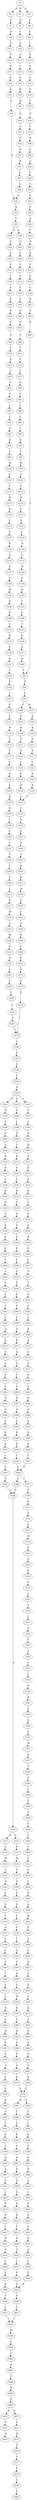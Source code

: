 strict digraph  {
	S0 -> S1 [ label = N ];
	S0 -> S2 [ label = N ];
	S0 -> S3 [ label = V ];
	S1 -> S4 [ label = Q ];
	S2 -> S5 [ label = S ];
	S3 -> S6 [ label = F ];
	S4 -> S7 [ label = L ];
	S5 -> S8 [ label = A ];
	S6 -> S9 [ label = F ];
	S7 -> S10 [ label = A ];
	S8 -> S11 [ label = A ];
	S9 -> S12 [ label = I ];
	S10 -> S13 [ label = Q ];
	S11 -> S14 [ label = N ];
	S12 -> S15 [ label = K ];
	S13 -> S16 [ label = L ];
	S14 -> S17 [ label = H ];
	S15 -> S18 [ label = P ];
	S16 -> S19 [ label = A ];
	S17 -> S20 [ label = R ];
	S18 -> S21 [ label = V ];
	S19 -> S22 [ label = K ];
	S20 -> S23 [ label = A ];
	S21 -> S24 [ label = P ];
	S22 -> S25 [ label = M ];
	S23 -> S26 [ label = A ];
	S24 -> S27 [ label = Y ];
	S25 -> S28 [ label = A ];
	S26 -> S29 [ label = Q ];
	S27 -> S30 [ label = H ];
	S28 -> S31 [ label = A ];
	S29 -> S32 [ label = R ];
	S30 -> S33 [ label = Y ];
	S31 -> S34 [ label = N ];
	S32 -> S35 [ label = T ];
	S33 -> S36 [ label = R ];
	S34 -> S37 [ label = H ];
	S35 -> S38 [ label = K ];
	S35 -> S39 [ label = R ];
	S36 -> S40 [ label = F ];
	S37 -> S41 [ label = R ];
	S38 -> S42 [ label = G ];
	S39 -> S43 [ label = G ];
	S40 -> S44 [ label = L ];
	S41 -> S45 [ label = A ];
	S42 -> S46 [ label = E ];
	S43 -> S47 [ label = E ];
	S44 -> S48 [ label = F ];
	S45 -> S49 [ label = A ];
	S46 -> S50 [ label = G ];
	S47 -> S51 [ label = G ];
	S48 -> S52 [ label = P ];
	S49 -> S29 [ label = Q ];
	S50 -> S53 [ label = F ];
	S51 -> S54 [ label = T ];
	S52 -> S55 [ label = S ];
	S53 -> S56 [ label = F ];
	S54 -> S57 [ label = F ];
	S55 -> S58 [ label = Y ];
	S56 -> S59 [ label = E ];
	S57 -> S60 [ label = K ];
	S58 -> S61 [ label = A ];
	S59 -> S62 [ label = N ];
	S60 -> S63 [ label = R ];
	S61 -> S64 [ label = I ];
	S62 -> S65 [ label = N ];
	S63 -> S66 [ label = E ];
	S64 -> S67 [ label = D ];
	S65 -> S68 [ label = G ];
	S66 -> S69 [ label = G ];
	S67 -> S70 [ label = R ];
	S68 -> S71 [ label = V ];
	S69 -> S72 [ label = V ];
	S70 -> S73 [ label = F ];
	S71 -> S74 [ label = T ];
	S72 -> S75 [ label = Q ];
	S73 -> S76 [ label = N ];
	S74 -> S77 [ label = L ];
	S75 -> S78 [ label = L ];
	S76 -> S79 [ label = Y ];
	S77 -> S80 [ label = Q ];
	S78 -> S81 [ label = E ];
	S79 -> S82 [ label = N ];
	S80 -> S83 [ label = V ];
	S81 -> S84 [ label = V ];
	S82 -> S85 [ label = A ];
	S83 -> S86 [ label = Y ];
	S84 -> S87 [ label = L ];
	S85 -> S88 [ label = R ];
	S86 -> S89 [ label = F ];
	S87 -> S90 [ label = F ];
	S88 -> S91 [ label = Y ];
	S89 -> S92 [ label = I ];
	S90 -> S93 [ label = A ];
	S91 -> S94 [ label = N ];
	S92 -> S95 [ label = K ];
	S93 -> S96 [ label = R ];
	S94 -> S97 [ label = P ];
	S95 -> S98 [ label = P ];
	S96 -> S99 [ label = P ];
	S97 -> S100 [ label = F ];
	S97 -> S101 [ label = M ];
	S98 -> S102 [ label = M ];
	S99 -> S103 [ label = M ];
	S100 -> S104 [ label = P ];
	S101 -> S105 [ label = P ];
	S102 -> S106 [ label = P ];
	S103 -> S107 [ label = P ];
	S104 -> S108 [ label = K ];
	S105 -> S109 [ label = K ];
	S106 -> S110 [ label = C ];
	S107 -> S111 [ label = P ];
	S108 -> S112 [ label = P ];
	S109 -> S113 [ label = P ];
	S110 -> S114 [ label = H ];
	S111 -> S115 [ label = H ];
	S112 -> S116 [ label = D ];
	S113 -> S117 [ label = D ];
	S114 -> S118 [ label = Y ];
	S115 -> S119 [ label = H ];
	S116 -> S120 [ label = L ];
	S117 -> S121 [ label = L ];
	S118 -> S122 [ label = R ];
	S119 -> S123 [ label = Y ];
	S120 -> S124 [ label = P ];
	S121 -> S125 [ label = P ];
	S122 -> S126 [ label = Q ];
	S123 -> S127 [ label = S ];
	S124 -> S128 [ label = R ];
	S125 -> S129 [ label = R ];
	S126 -> S130 [ label = N ];
	S127 -> S131 [ label = R ];
	S128 -> S132 [ label = Y ];
	S129 -> S132 [ label = Y ];
	S130 -> S133 [ label = Y ];
	S131 -> S134 [ label = Q ];
	S132 -> S135 [ label = I ];
	S133 -> S136 [ label = M ];
	S134 -> S137 [ label = H ];
	S135 -> S138 [ label = A ];
	S136 -> S139 [ label = G ];
	S137 -> S140 [ label = P ];
	S138 -> S141 [ label = P ];
	S139 -> S142 [ label = R ];
	S140 -> S143 [ label = M ];
	S141 -> S144 [ label = E ];
	S142 -> S145 [ label = F ];
	S143 -> S146 [ label = G ];
	S144 -> S147 [ label = G ];
	S145 -> S148 [ label = N ];
	S146 -> S149 [ label = R ];
	S147 -> S150 [ label = R ];
	S148 -> S151 [ label = Y ];
	S149 -> S152 [ label = Y ];
	S150 -> S153 [ label = K ];
	S151 -> S154 [ label = N ];
	S152 -> S155 [ label = N ];
	S153 -> S156 [ label = M ];
	S154 -> S157 [ label = A ];
	S155 -> S158 [ label = Y ];
	S156 -> S159 [ label = A ];
	S157 -> S160 [ label = R ];
	S158 -> S161 [ label = N ];
	S159 -> S162 [ label = L ];
	S160 -> S91 [ label = Y ];
	S161 -> S163 [ label = P ];
	S162 -> S164 [ label = G ];
	S163 -> S165 [ label = R ];
	S164 -> S166 [ label = N ];
	S165 -> S167 [ label = Y ];
	S166 -> S168 [ label = L ];
	S167 -> S169 [ label = G ];
	S168 -> S170 [ label = E ];
	S169 -> S171 [ label = P ];
	S170 -> S172 [ label = V ];
	S171 -> S173 [ label = M ];
	S172 -> S174 [ label = T ];
	S173 -> S175 [ label = P ];
	S174 -> S176 [ label = P ];
	S175 -> S177 [ label = P ];
	S176 -> S178 [ label = T ];
	S177 -> S179 [ label = P ];
	S178 -> S180 [ label = I ];
	S179 -> S181 [ label = D ];
	S180 -> S182 [ label = S ];
	S181 -> S183 [ label = F ];
	S182 -> S184 [ label = G ];
	S183 -> S185 [ label = H ];
	S184 -> S186 [ label = P ];
	S185 -> S187 [ label = R ];
	S186 -> S188 [ label = N ];
	S187 -> S189 [ label = Y ];
	S188 -> S190 [ label = N ];
	S188 -> S191 [ label = T ];
	S188 -> S192 [ label = S ];
	S189 -> S193 [ label = F ];
	S190 -> S194 [ label = N ];
	S191 -> S195 [ label = G ];
	S192 -> S196 [ label = N ];
	S193 -> S197 [ label = V ];
	S194 -> S198 [ label = V ];
	S195 -> S199 [ label = L ];
	S196 -> S200 [ label = I ];
	S197 -> S201 [ label = P ];
	S198 -> S202 [ label = N ];
	S199 -> S203 [ label = N ];
	S200 -> S204 [ label = D ];
	S201 -> S205 [ label = L ];
	S202 -> S206 [ label = S ];
	S203 -> S207 [ label = H ];
	S204 -> S208 [ label = V ];
	S205 -> S209 [ label = G ];
	S206 -> S210 [ label = K ];
	S207 -> S211 [ label = K ];
	S208 -> S212 [ label = K ];
	S209 -> S213 [ label = L ];
	S210 -> S214 [ label = P ];
	S211 -> S215 [ label = P ];
	S212 -> S216 [ label = P ];
	S213 -> S217 [ label = K ];
	S214 -> S218 [ label = P ];
	S215 -> S219 [ label = P ];
	S216 -> S220 [ label = S ];
	S217 -> S221 [ label = M ];
	S218 -> S222 [ label = K ];
	S219 -> S223 [ label = R ];
	S220 -> S224 [ label = R ];
	S221 -> S225 [ label = A ];
	S222 -> S226 [ label = Q ];
	S223 -> S227 [ label = A ];
	S224 -> S228 [ label = P ];
	S225 -> S229 [ label = M ];
	S226 -> S230 [ label = V ];
	S227 -> S231 [ label = P ];
	S228 -> S232 [ label = A ];
	S229 -> S233 [ label = G ];
	S230 -> S234 [ label = P ];
	S231 -> S235 [ label = P ];
	S232 -> S236 [ label = P ];
	S233 -> S237 [ label = N ];
	S234 -> S238 [ label = K ];
	S235 -> S239 [ label = R ];
	S236 -> S240 [ label = R ];
	S237 -> S241 [ label = L ];
	S238 -> S242 [ label = P ];
	S239 -> S243 [ label = P ];
	S240 -> S244 [ label = P ];
	S241 -> S245 [ label = E ];
	S242 -> S246 [ label = L ];
	S243 -> S247 [ label = L ];
	S244 -> S248 [ label = L ];
	S245 -> S249 [ label = V ];
	S246 -> S250 [ label = T ];
	S247 -> S251 [ label = A ];
	S248 -> S252 [ label = V ];
	S249 -> S253 [ label = T ];
	S250 -> S254 [ label = S ];
	S251 -> S255 [ label = T ];
	S252 -> S256 [ label = S ];
	S253 -> S257 [ label = P ];
	S254 -> S258 [ label = E ];
	S255 -> S259 [ label = E ];
	S256 -> S260 [ label = E ];
	S257 -> S178 [ label = T ];
	S258 -> S261 [ label = T ];
	S259 -> S262 [ label = A ];
	S260 -> S263 [ label = E ];
	S261 -> S264 [ label = L ];
	S262 -> S265 [ label = L ];
	S263 -> S266 [ label = L ];
	S264 -> S267 [ label = A ];
	S265 -> S268 [ label = A ];
	S266 -> S269 [ label = A ];
	S267 -> S270 [ label = K ];
	S268 -> S271 [ label = R ];
	S269 -> S272 [ label = R ];
	S270 -> S273 [ label = S ];
	S271 -> S274 [ label = T ];
	S272 -> S275 [ label = A ];
	S273 -> S276 [ label = A ];
	S274 -> S277 [ label = A ];
	S275 -> S278 [ label = A ];
	S276 -> S279 [ label = V ];
	S277 -> S280 [ label = A ];
	S278 -> S281 [ label = T ];
	S279 -> S282 [ label = A ];
	S280 -> S283 [ label = S ];
	S281 -> S284 [ label = S ];
	S282 -> S285 [ label = Q ];
	S283 -> S286 [ label = H ];
	S284 -> S287 [ label = H ];
	S285 -> S288 [ label = Q ];
	S286 -> S289 [ label = Q ];
	S287 -> S290 [ label = Q ];
	S288 -> S291 [ label = A ];
	S289 -> S292 [ label = A ];
	S290 -> S293 [ label = A ];
	S291 -> S294 [ label = K ];
	S292 -> S295 [ label = K ];
	S293 -> S296 [ label = K ];
	S294 -> S297 [ label = K ];
	S295 -> S298 [ label = K ];
	S296 -> S299 [ label = K ];
	S297 -> S300 [ label = I ];
	S298 -> S301 [ label = I ];
	S299 -> S302 [ label = I ];
	S300 -> S303 [ label = S ];
	S301 -> S304 [ label = S ];
	S302 -> S304 [ label = S ];
	S303 -> S305 [ label = S ];
	S304 -> S306 [ label = S ];
	S304 -> S307 [ label = T ];
	S305 -> S308 [ label = G ];
	S306 -> S308 [ label = G ];
	S307 -> S309 [ label = G ];
	S308 -> S310 [ label = E ];
	S309 -> S311 [ label = E ];
	S310 -> S312 [ label = S ];
	S310 -> S313 [ label = A ];
	S311 -> S314 [ label = A ];
	S312 -> S315 [ label = E ];
	S313 -> S316 [ label = E ];
	S314 -> S317 [ label = E ];
	S315 -> S318 [ label = W ];
	S316 -> S319 [ label = W ];
	S317 -> S320 [ label = W ];
	S318 -> S321 [ label = T ];
	S319 -> S322 [ label = T ];
	S320 -> S323 [ label = V ];
	S321 -> S324 [ label = Q ];
	S322 -> S325 [ label = Q ];
	S323 -> S326 [ label = Q ];
	S324 -> S327 [ label = E ];
	S325 -> S328 [ label = E ];
	S326 -> S329 [ label = E ];
	S327 -> S330 [ label = G ];
	S328 -> S331 [ label = G ];
	S329 -> S332 [ label = G ];
	S330 -> S333 [ label = L ];
	S331 -> S334 [ label = L ];
	S332 -> S335 [ label = L ];
	S333 -> S336 [ label = S ];
	S334 -> S337 [ label = A ];
	S335 -> S338 [ label = A ];
	S336 -> S339 [ label = L ];
	S337 -> S340 [ label = L ];
	S338 -> S341 [ label = L ];
	S339 -> S342 [ label = Q ];
	S340 -> S343 [ label = E ];
	S341 -> S344 [ label = Q ];
	S342 -> S345 [ label = V ];
	S343 -> S346 [ label = V ];
	S344 -> S347 [ label = V ];
	S345 -> S348 [ label = S ];
	S346 -> S349 [ label = T ];
	S347 -> S350 [ label = T ];
	S348 -> S351 [ label = F ];
	S349 -> S352 [ label = F ];
	S350 -> S353 [ label = F ];
	S351 -> S354 [ label = M ];
	S352 -> S355 [ label = L ];
	S353 -> S356 [ label = I ];
	S354 -> S357 [ label = K ];
	S355 -> S358 [ label = K ];
	S356 -> S359 [ label = H ];
	S357 -> S360 [ label = A ];
	S358 -> S361 [ label = A ];
	S359 -> S362 [ label = R ];
	S360 -> S363 [ label = H ];
	S361 -> S364 [ label = H ];
	S362 -> S365 [ label = S ];
	S363 -> S366 [ label = A ];
	S364 -> S367 [ label = A ];
	S365 -> S368 [ label = S ];
	S366 -> S369 [ label = P ];
	S367 -> S370 [ label = P ];
	S368 -> S371 [ label = E ];
	S369 -> S372 [ label = G ];
	S370 -> S373 [ label = G ];
	S371 -> S374 [ label = W ];
	S372 -> S375 [ label = R ];
	S373 -> S376 [ label = E ];
	S374 -> S377 [ label = G ];
	S375 -> S378 [ label = E ];
	S376 -> S379 [ label = E ];
	S377 -> S380 [ label = V ];
	S378 -> S381 [ label = R ];
	S378 -> S382 [ label = S ];
	S379 -> S383 [ label = R ];
	S380 -> S384 [ label = S ];
	S381 -> S385 [ label = L ];
	S382 -> S386 [ label = L ];
	S383 -> S387 [ label = V ];
	S384 -> S388 [ label = L ];
	S385 -> S389 [ label = L ];
	S386 -> S390 [ label = L ];
	S387 -> S391 [ label = L ];
	S388 -> S392 [ label = C ];
	S389 -> S393 [ label = K ];
	S390 -> S394 [ label = K ];
	S391 -> S395 [ label = K ];
	S392 -> S396 [ label = V ];
	S393 -> S397 [ label = Y ];
	S394 -> S398 [ label = Y ];
	S395 -> S399 [ label = Y ];
	S396 -> S400 [ label = S ];
	S397 -> S401 [ label = Q ];
	S398 -> S402 [ label = Q ];
	S399 -> S403 [ label = Q ];
	S400 -> S404 [ label = L ];
	S401 -> S405 [ label = P ];
	S402 -> S406 [ label = P ];
	S403 -> S407 [ label = A ];
	S404 -> S408 [ label = I ];
	S405 -> S409 [ label = Q ];
	S406 -> S410 [ label = Q ];
	S407 -> S411 [ label = Q ];
	S408 -> S412 [ label = F ];
	S409 -> S413 [ label = V ];
	S410 -> S414 [ label = I ];
	S411 -> S415 [ label = L ];
	S412 -> S416 [ label = S ];
	S413 -> S417 [ label = R ];
	S414 -> S418 [ label = R ];
	S415 -> S419 [ label = K ];
	S416 -> S420 [ label = L ];
	S417 -> S421 [ label = N ];
	S418 -> S422 [ label = N ];
	S419 -> S423 [ label = N ];
	S420 -> S424 [ label = D ];
	S421 -> S425 [ label = F ];
	S422 -> S426 [ label = F ];
	S423 -> S427 [ label = Y ];
	S424 -> S428 [ label = A ];
	S425 -> S429 [ label = R ];
	S426 -> S430 [ label = R ];
	S427 -> S431 [ label = R ];
	S428 -> S432 [ label = W ];
	S429 -> S433 [ label = A ];
	S430 -> S434 [ label = A ];
	S431 -> S435 [ label = A ];
	S432 -> S436 [ label = A ];
	S433 -> S437 [ label = L ];
	S434 -> S438 [ label = L ];
	S435 -> S439 [ label = L ];
	S436 -> S440 [ label = A ];
	S437 -> S441 [ label = E ];
	S438 -> S442 [ label = E ];
	S439 -> S443 [ label = E ];
	S440 -> S444 [ label = P ];
	S441 -> S445 [ label = N ];
	S442 -> S445 [ label = N ];
	S443 -> S446 [ label = N ];
	S444 -> S447 [ label = S ];
	S445 -> S448 [ label = V ];
	S446 -> S449 [ label = V ];
	S447 -> S450 [ label = S ];
	S448 -> S451 [ label = L ];
	S449 -> S452 [ label = L ];
	S450 -> S453 [ label = G ];
	S451 -> S454 [ label = C ];
	S452 -> S454 [ label = C ];
	S453 -> S455 [ label = V ];
	S454 -> S456 [ label = M ];
	S455 -> S457 [ label = K ];
	S456 -> S458 [ label = P ];
	S457 -> S459 [ label = A ];
	S458 -> S460 [ label = T ];
	S459 -> S461 [ label = H ];
	S460 -> S462 [ label = K ];
	S461 -> S463 [ label = A ];
	S462 -> S464 [ label = E ];
	S463 -> S465 [ label = P ];
	S464 -> S466 [ label = K ];
	S465 -> S467 [ label = G ];
	S466 -> S468 [ label = P ];
	S467 -> S469 [ label = R ];
	S468 -> S470 [ label = K ];
	S468 -> S471 [ label = N ];
	S469 -> S378 [ label = E ];
	S470 -> S472 [ label = A ];
	S471 -> S473 [ label = A ];
	S472 -> S474 [ label = M ];
	S473 -> S475 [ label = M ];
	S475 -> S476 [ label = N ];
	S476 -> S477 [ label = E ];
	S477 -> S478 [ label = E ];
	S478 -> S479 [ label = L ];
	S479 -> S480 [ label = S ];
}
